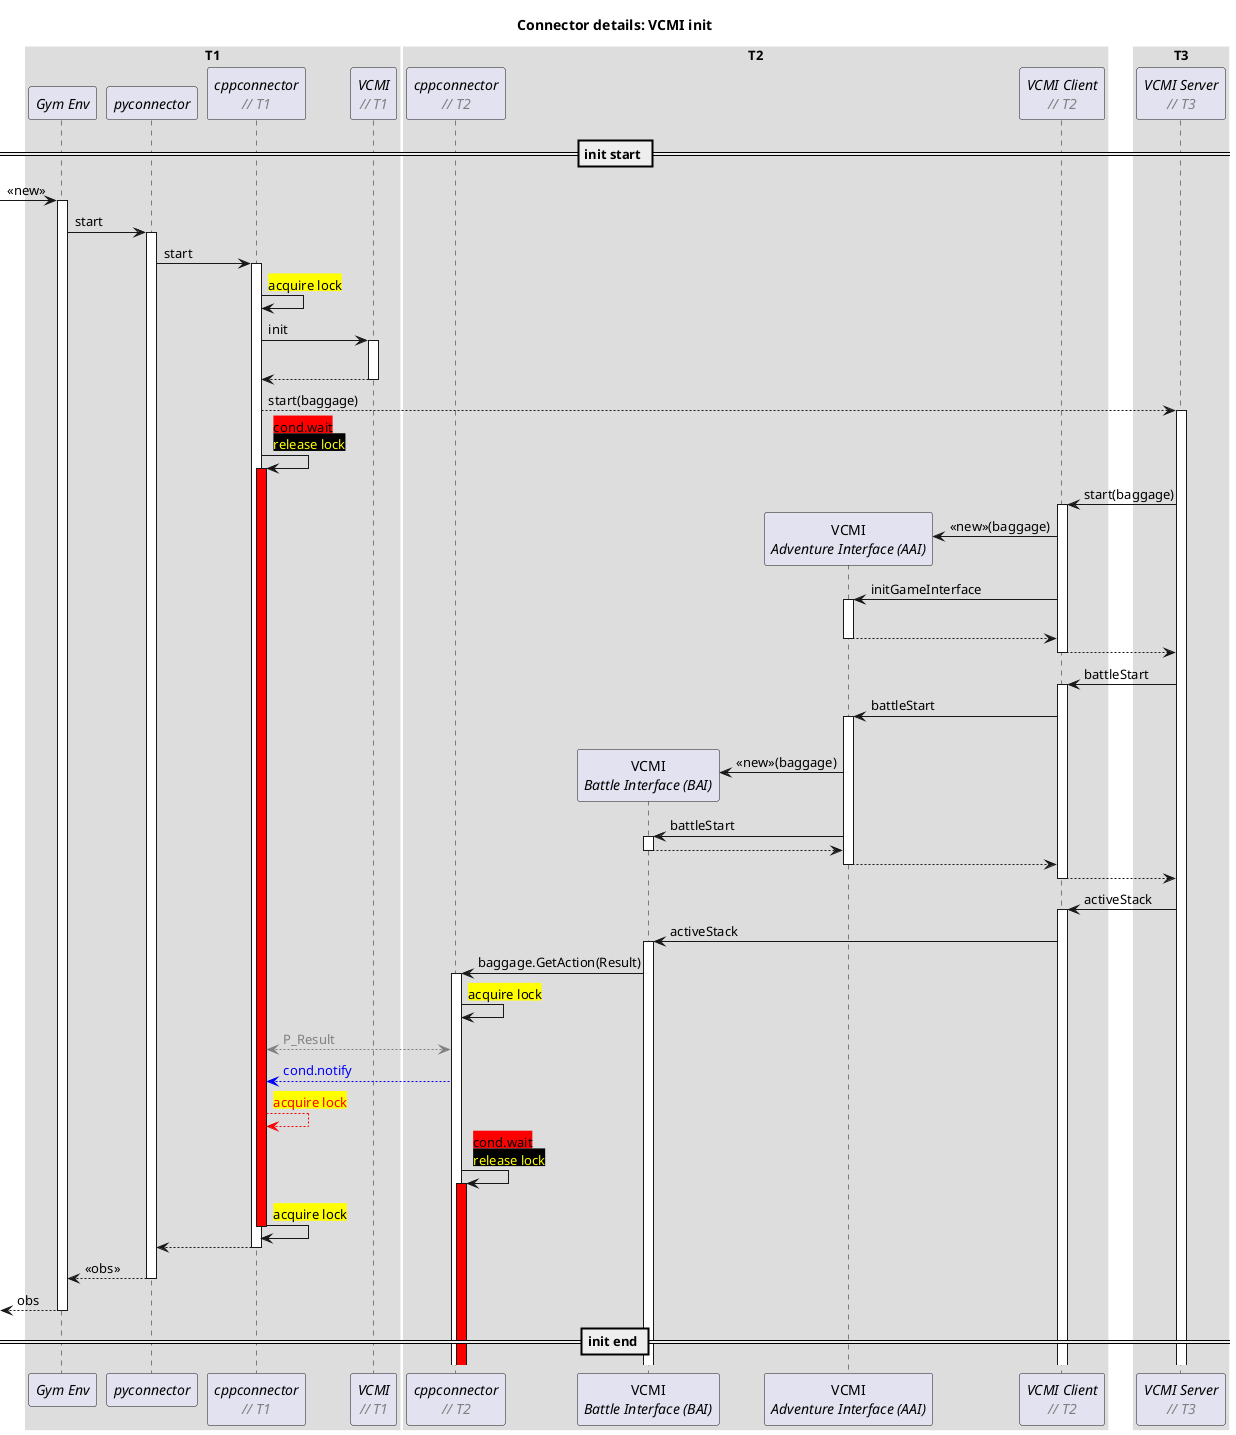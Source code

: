 @startuml "connector-details-init"

title "Connector details: VCMI init"

skinparam sequenceBoxBorderColor #FFF

!$nbsp = "<U+00A0>"

' workaround the fact that text alignment can only be
' set globally. Using hspace(n) returns N monospaced
' $nbsp chars
!function $hspace($length)
  !$res = ""
  !$i = $length
  !while $i > 0
    !$res = $res + $nbsp
    !$i = $i - 1
  !endwhile
  !return "<font:monospaced>"+$res+"</font>"
!endfunction

!function $desc($txt)
  !return "<font:Arial><color:Gray><i>// "+$txt+"</i></color></font>"
!endfunction

!function $lock_acq_fail_text()
  !return "<back:yellow><color:red>acquire lock</color></back>"
!endfunction

!procedure $lock_acq_fail($node)
  $node -> $node : $lock_acq_fail_text()
  activate $node #red
!endprocedure

!procedure $lock_acq_direct($node)
  $node -> $node : <back:yellow><color:black>acquire lock</color></back>
!endprocedure

!procedure $lock_acq_latent($node)
  $lock_acq_direct($node)
  deactivate $node
!endprocedure

!procedure $cond_wait($node)
  $node -> $node : <back:red><color:black>cond.wait</color></back>\n<color:yellow><back:black>release lock</back></color>
  activate $node #red
!endprocedure

!procedure $cond_notify($NodeA, $NodeB)
  $NodeA --[#blue]> $NodeB : <color:blue>cond.notify</color>
  $NodeB --[#red]> $NodeB : $lock_acq_fail_text()
!endfunction

!procedure $cond_switch($NodeA, $NodeB)
  $cond_notify($NodeA, $NodeB)
  $cond_wait($NodeA)
  $lock_acq_latent($NodeB)
!endfunction

!function $replace($txt, $search, $repl)
  !$replaced = ""
  !while %strpos($txt, $search) >= 0
    !$position = %strpos($txt, $search)
    !$replaced = $replaced + %substr($txt, 0, $position) + $repl
    !$txt = %substr($txt, $position + %strlen($search))
  !endwhile
  !return $replaced + $txt
!endfunction

!procedure $sharevar($node1, $node2, $txt)
  $node1 <--[#gray]> $node2 : <color:gray>$replace($txt,"\n","</color>\n<color:gray>")</color>
!endfunction

!procedure $sharevar($txt)
  $sharevar(cpp1, cpp2, $txt)
!endfunction

' avoids super long note lines in the diagram
!function $str($txt)
  !return $replace($txt, "\n", %newline())
!endfunction

box T1
participant "//Gym Env//" as env
participant "//pyconnector//" as py
participant "//cppconnector//\n$desc(T1)" as cpp1
participant "//VCMI//\n$desc('T1')" as vcmi1
end box

box T2
participant "//cppconnector//\n$desc(T2)" as cpp2
participant "VCMI\n//Battle Interface (BAI)//" as bai
participant "VCMI\n//Adventure Interface (AAI)//" as aai
participant "//VCMI Client//\n$desc('T2')" as vcmiclient
end box

box T3
participant "//VCMI Server//\n$desc('T3')" as vcmi3
end box

== init start ==

-> env ++ : <<new>>
env -> py ++ : start
py -> cpp1 ++ : start
$lock_acq_direct(cpp1)
cpp1 -> vcmi1 ++ : init
|||
vcmi1 --> cpp1 -- :
cpp1 --> vcmi3 ++ : start(baggage)

$cond_wait(cpp1)

vcmi3 -> vcmiclient ++ : start(baggage)
vcmiclient -> aai ** : <<new>>(baggage)
vcmiclient -> aai ++ : initGameInterface
|||
aai --> vcmiclient -- :
vcmiclient --> vcmi3 -- :

vcmi3 -> vcmiclient ++ : battleStart
vcmiclient -> aai ++ : battleStart
|||
aai -> bai ** : <<new>>(baggage)

aai -> bai ++ : battleStart
bai --> aai -- :
aai --> vcmiclient -- :
vcmiclient --> vcmi3 -- :
vcmi3 -> vcmiclient ++ : activeStack
vcmiclient -> bai ++ : activeStack
bai -> cpp2 ++ : baggage.GetAction(Result)
$lock_acq_direct(cpp2)
$sharevar(P_Result)
$cond_switch(cpp2, cpp1)
cpp1 --> py -- :
py --> env -- : <<obs>>
[<-- env -- : obs

== init end ==

@enduml
